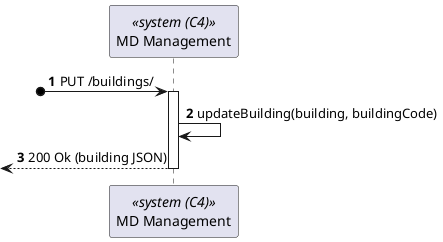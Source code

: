 @startuml process-view
autonumber
participant SYS as "MD Management" <<system (C4)>>


?o-> SYS : PUT /buildings/
activate SYS

SYS -> SYS : updateBuilding(building, buildingCode)
<-- SYS : 200 Ok (building JSON)
deactivate SYS

@enduml
